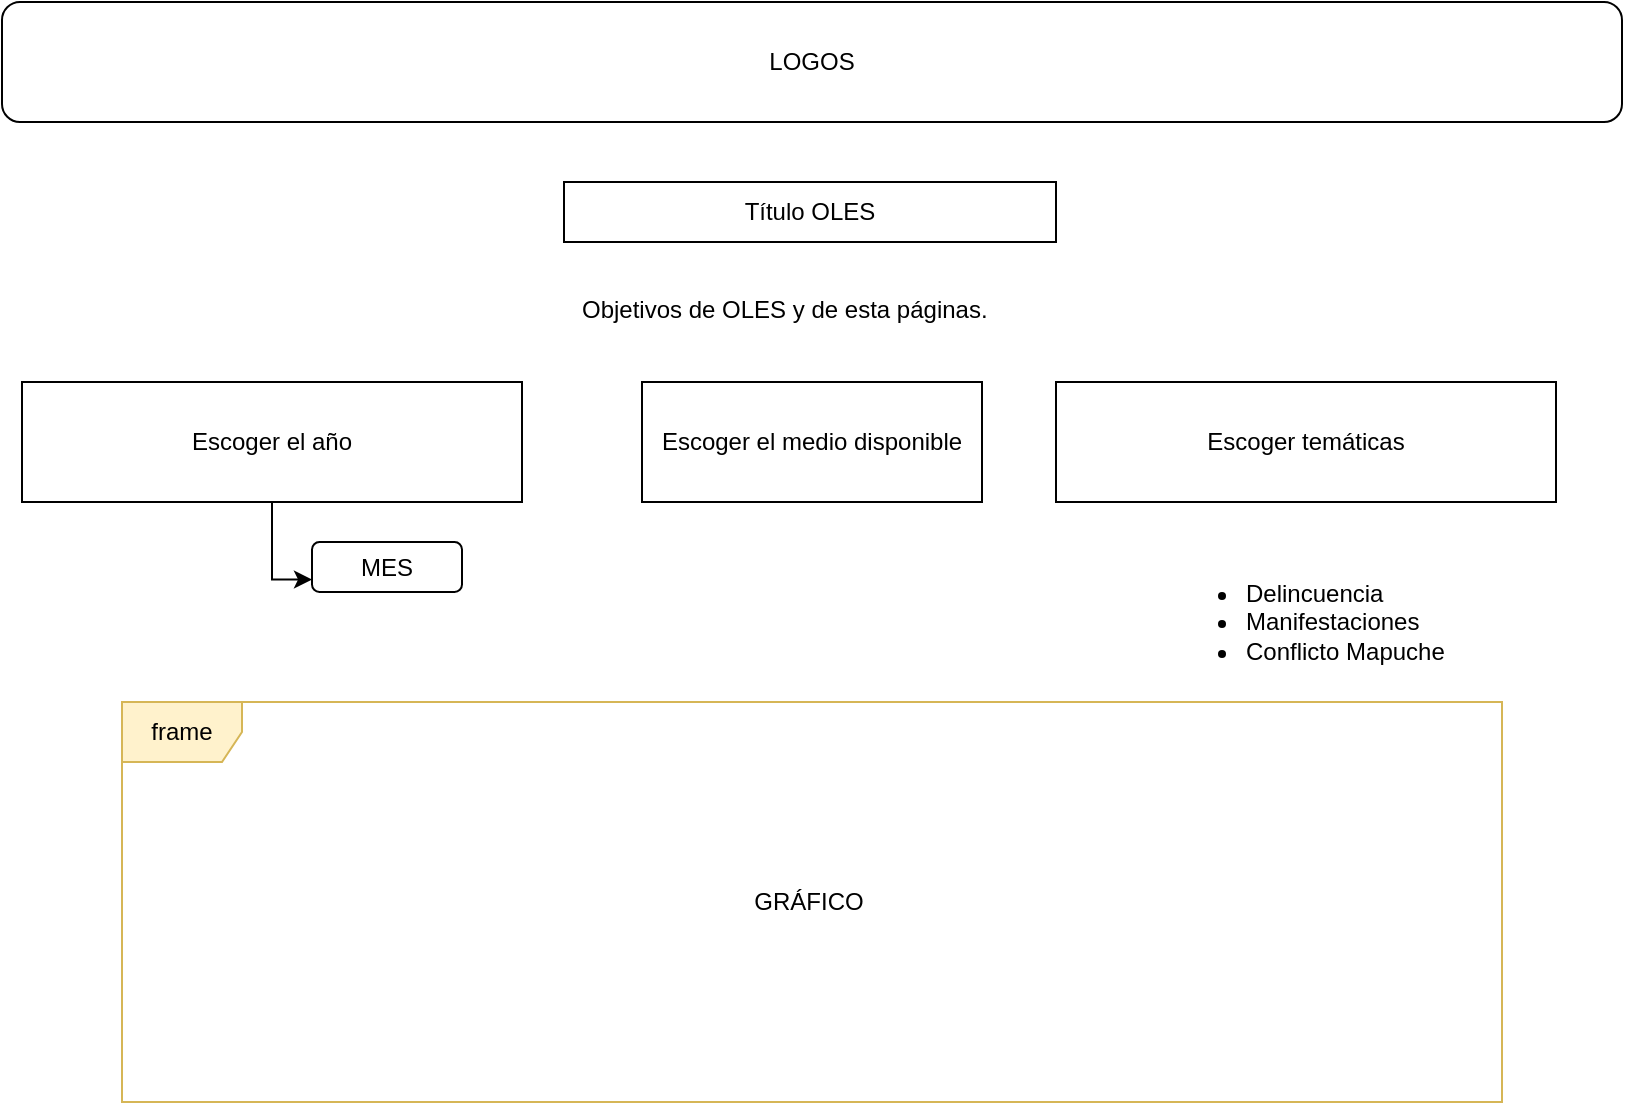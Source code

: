 <mxfile version="24.7.12">
  <diagram name="Página-1" id="4ZRN4UWjjM0IzHD2vcOy">
    <mxGraphModel dx="1074" dy="1848" grid="1" gridSize="15" guides="1" tooltips="1" connect="1" arrows="1" fold="1" page="1" pageScale="1" pageWidth="827" pageHeight="1169" background="none" math="0" shadow="0">
      <root>
        <mxCell id="0" />
        <mxCell id="1" parent="0" />
        <mxCell id="WcUvovQqYXi-BetBfTI6-1" value="Título OLES" style="rounded=0;whiteSpace=wrap;html=1;" vertex="1" parent="1">
          <mxGeometry x="291" y="60" width="246" height="30" as="geometry" />
        </mxCell>
        <mxCell id="WcUvovQqYXi-BetBfTI6-4" value="Objetivos de OLES y de esta páginas." style="text;html=1;whiteSpace=wrap;overflow=hidden;rounded=0;" vertex="1" parent="1">
          <mxGeometry x="298" y="110" width="239" height="50" as="geometry" />
        </mxCell>
        <mxCell id="WcUvovQqYXi-BetBfTI6-5" value="LOGOS" style="rounded=1;whiteSpace=wrap;html=1;" vertex="1" parent="1">
          <mxGeometry x="10" y="-30" width="810" height="60" as="geometry" />
        </mxCell>
        <mxCell id="WcUvovQqYXi-BetBfTI6-28" style="edgeStyle=orthogonalEdgeStyle;rounded=0;orthogonalLoop=1;jettySize=auto;html=1;exitX=0.5;exitY=1;exitDx=0;exitDy=0;entryX=0;entryY=0.75;entryDx=0;entryDy=0;" edge="1" parent="1" source="WcUvovQqYXi-BetBfTI6-10" target="WcUvovQqYXi-BetBfTI6-27">
          <mxGeometry relative="1" as="geometry" />
        </mxCell>
        <mxCell id="WcUvovQqYXi-BetBfTI6-10" value="Escoger el año" style="rounded=0;whiteSpace=wrap;html=1;" vertex="1" parent="1">
          <mxGeometry x="20" y="160" width="250" height="60" as="geometry" />
        </mxCell>
        <mxCell id="WcUvovQqYXi-BetBfTI6-11" value="Escoger temáticas" style="rounded=0;whiteSpace=wrap;html=1;" vertex="1" parent="1">
          <mxGeometry x="537" y="160" width="250" height="60" as="geometry" />
        </mxCell>
        <mxCell id="WcUvovQqYXi-BetBfTI6-14" value="&lt;ul&gt;&lt;li&gt;Delincuencia&lt;/li&gt;&lt;li&gt;Manifestaciones&lt;/li&gt;&lt;li&gt;Conflicto Mapuche&lt;/li&gt;&lt;/ul&gt;" style="text;strokeColor=none;fillColor=none;html=1;whiteSpace=wrap;verticalAlign=middle;overflow=hidden;" vertex="1" parent="1">
          <mxGeometry x="590" y="240" width="165" height="80" as="geometry" />
        </mxCell>
        <mxCell id="WcUvovQqYXi-BetBfTI6-15" value="Escoger el medio disponible" style="rounded=0;whiteSpace=wrap;html=1;" vertex="1" parent="1">
          <mxGeometry x="330" y="160" width="170" height="60" as="geometry" />
        </mxCell>
        <mxCell id="WcUvovQqYXi-BetBfTI6-16" value="frame" style="shape=umlFrame;whiteSpace=wrap;html=1;pointerEvents=0;strokeColor=#d6b656;fillColor=#fff2cc;" vertex="1" parent="1">
          <mxGeometry x="70" y="320" width="690" height="200" as="geometry" />
        </mxCell>
        <mxCell id="WcUvovQqYXi-BetBfTI6-18" value="GRÁFICO" style="text;html=1;align=center;verticalAlign=middle;whiteSpace=wrap;rounded=0;" vertex="1" parent="1">
          <mxGeometry x="357" y="390" width="112.5" height="60" as="geometry" />
        </mxCell>
        <mxCell id="WcUvovQqYXi-BetBfTI6-27" value="MES" style="rounded=1;whiteSpace=wrap;html=1;" vertex="1" parent="1">
          <mxGeometry x="165" y="240" width="75" height="25" as="geometry" />
        </mxCell>
      </root>
    </mxGraphModel>
  </diagram>
</mxfile>
